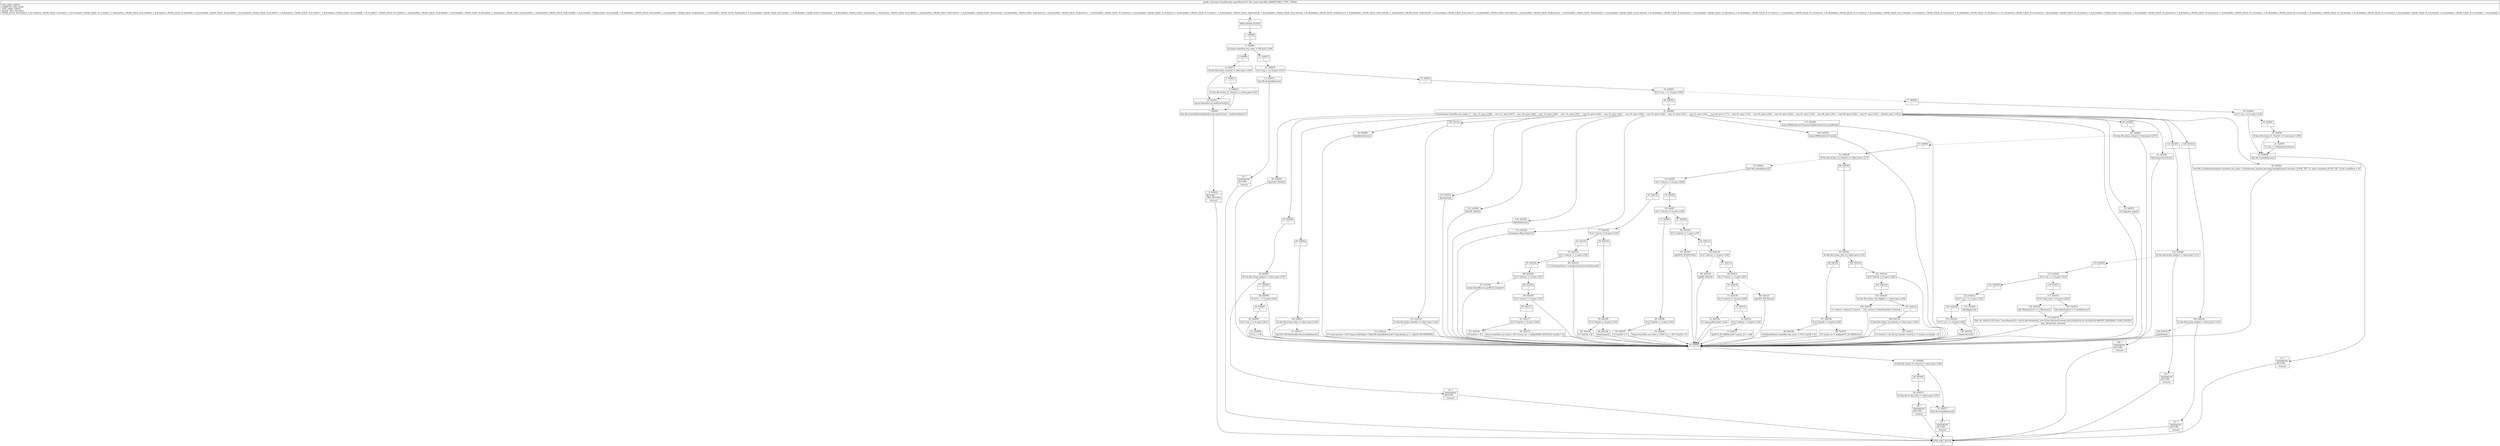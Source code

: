 digraph "CFG formain.GameRun.key_gameRun()V" {
Node_0 [shape=record,label="{0\:\ ?|MTH_ENTER_BLOCK\l|l}"];
Node_1 [shape=record,label="{1\:\ 0x0000|l}"];
Node_2 [shape=record,label="{2\:\ 0x0009|lif (main.GameRun.run_state != 98) goto L149l}"];
Node_3 [shape=record,label="{3\:\ 0x000b|l}"];
Node_4 [shape=record,label="{4\:\ 0x0013|lif (dm.Ms.i().key_Num0() != false) goto L146l}"];
Node_5 [shape=record,label="{5\:\ 0x0015|l}"];
Node_6 [shape=record,label="{6\:\ 0x001d|lif (dm.Ms.i().key_S1_Num5() == false) goto L147l}"];
Node_7 [shape=record,label="{7\:\ 0x0024|ldm.Ms.i().keyRelease()landroid.util.Log.d(\"soars\", \"doShowNotify2\")l}"];
Node_8 [shape=record,label="{8\:\ 0x0032|RETURN\lORIG_RETURN\l|lreturnl}"];
Node_9 [shape=record,label="{9\:\ ?|MTH_EXIT_BLOCK\l|l}"];
Node_10 [shape=record,label="{10\:\ 0x001f|lmain.GameRun.mc.doShowNotify()l}"];
Node_11 [shape=record,label="{11\:\ 0x0033|l}"];
Node_12 [shape=record,label="{12\:\ 0x0035|lif (r7.say_c \<= 0) goto L152l}"];
Node_13 [shape=record,label="{13\:\ 0x0037|ldm.Ms.i().keyRelease()l}"];
Node_14 [shape=record,label="{14\:\ ?|SYNTHETIC\lRETURN\l|lreturnl}"];
Node_15 [shape=record,label="{15\:\ 0x003f|l}"];
Node_16 [shape=record,label="{16\:\ 0x0041|lif (r7.say_c \>= 0) goto L160l}"];
Node_17 [shape=record,label="{17\:\ 0x0043|l}"];
Node_18 [shape=record,label="{18\:\ 0x0045|lif (r7.say_s != 0) goto L159l}"];
Node_19 [shape=record,label="{19\:\ 0x0047|l}"];
Node_20 [shape=record,label="{20\:\ 0x004f|lif (dm.Ms.i().key_S1_Num5() == false) goto L159l}"];
Node_21 [shape=record,label="{21\:\ 0x0051|lr7.say_c = 0ldoSayOverSms()l}"];
Node_22 [shape=record,label="{22\:\ 0x0056|ldm.Ms.i().keyRelease()l}"];
Node_23 [shape=record,label="{23\:\ ?|SYNTHETIC\lRETURN\l|lreturnl}"];
Node_24 [shape=record,label="{24\:\ 0x005e|l}"];
Node_25 [shape=record,label="{25\:\ 0x0060|lswitch(main.GameRun.run_state) \{l    case \-31: goto L168;l    case \-21: goto L267;l    case \-20: goto L266;l    case \-15: goto L169;l    case \-10: goto L167;l    case 18: goto L264;l    case 25: goto L263;l    case 35: goto L244;l    case 50: goto L162;l    case 51: goto L241;l    case 52: goto L162;l    case 60: goto L177;l    case 61: goto L176;l    case 65: goto L259;l    case 66: goto L262;l    case 67: goto L178;l    case 68: goto L181;l    case 69: goto L265;l    case 97: goto L182;l    default: goto L162;l\}l}"];
Node_26 [shape=record,label="{26\:\ 0x0063|l}"];
Node_27 [shape=record,label="{27\:\ 0x006b|lif (dm.Ms.i().key_S1_Num5() != false) goto L166l}"];
Node_28 [shape=record,label="{28\:\ 0x006d|l}"];
Node_29 [shape=record,label="{29\:\ 0x0075|lif (dm.Ms.i().key_S2() == false) goto L270l}"];
Node_30 [shape=record,label="{30\:\ ?|SYNTHETIC\lRETURN\l|lreturnl}"];
Node_31 [shape=record,label="{31\:\ 0x0077|ldm.Ms.i().keyRelease()l}"];
Node_32 [shape=record,label="{32\:\ ?|SYNTHETIC\lRETURN\l|lreturnl}"];
Node_33 [shape=record,label="{33\:\ 0x007f|lr7.map.key_map()l}"];
Node_34 [shape=record,label="{34\:\ 0x0085|lkeyBattleState()l}"];
Node_35 [shape=record,label="{35\:\ 0x0089|l}"];
Node_36 [shape=record,label="{36\:\ 0x0091|lif (dm.Ms.i().key_delay() != false) goto L272l}"];
Node_37 [shape=record,label="{37\:\ 0x0093|l}"];
Node_38 [shape=record,label="{38\:\ 0x0095|lif (r7.b_c != 1) goto L162l}"];
Node_39 [shape=record,label="{39\:\ 0x0097|l}"];
Node_40 [shape=record,label="{40\:\ 0x0099|lif (r7.say_s != 0) goto L162l}"];
Node_41 [shape=record,label="{41\:\ 0x009b|lr7.b_c = 0l}"];
Node_42 [shape=record,label="{42\:\ ?|SYNTHETIC\lRETURN\l|lreturnl}"];
Node_43 [shape=record,label="{43\:\ 0x009e|lkeyGameOver1(true)l}"];
Node_44 [shape=record,label="{44\:\ 0x00a2|ldm.Ms.i().keyRelease()lmain.GameRun.run_state = 61lsetAction_str(new java.lang.String[]\{main.Constants_H.POP_TXT_12, main.Constants_H.POP_TXT_13\})lr7.popMenu = 0l}"];
Node_45 [shape=record,label="{45\:\ 0x00bd|l}"];
Node_46 [shape=record,label="{46\:\ 0x00c5|lif (dm.Ms.i().key_S2() == false) goto L162l}"];
Node_47 [shape=record,label="{47\:\ 0x00c7|lgoLIST_INFO(false)ldm.Ms.i().keyRelease()l}"];
Node_48 [shape=record,label="{48\:\ 0x00d2|lkeyLIST_INFO()l}"];
Node_49 [shape=record,label="{49\:\ 0x00d6|l}"];
Node_50 [shape=record,label="{50\:\ 0x00de|lif (dm.Ms.i().key_delay() != false) goto L273l}"];
Node_51 [shape=record,label="{51\:\ 0x00e0|l}"];
Node_52 [shape=record,label="{52\:\ 0x00e8|lif (dm.Ms.i().key_S1_Num5() == false) goto L227l}"];
Node_53 [shape=record,label="{53\:\ 0x00ea|ldm.Ms.i().keyRelease()l}"];
Node_54 [shape=record,label="{54\:\ 0x00f3|lif (r7.selectx != 0) goto L209l}"];
Node_55 [shape=record,label="{55\:\ 0x00f5|l}"];
Node_56 [shape=record,label="{56\:\ 0x00f7|lif (r7.selecty != 0) goto L194l}"];
Node_57 [shape=record,label="{57\:\ 0x00f9|l}"];
Node_58 [shape=record,label="{58\:\ 0x00fb|lif (r7.buyOk != 1) goto L193l}"];
Node_59 [shape=record,label="{59\:\ 0x00fd|lmain.GameRun.run_state = 100lr7.b_c = 0lr7.buyOk = 0l}"];
Node_60 [shape=record,label="{60\:\ 0x0107|lr7.buyOk = 1l}"];
Node_61 [shape=record,label="{61\:\ 0x010b|l}"];
Node_62 [shape=record,label="{62\:\ 0x010d|lif (r7.selecty != 1) goto L197l}"];
Node_63 [shape=record,label="{63\:\ 0x010f|lgoVIEW_MONSTER()l}"];
Node_64 [shape=record,label="{64\:\ 0x0114|l}"];
Node_65 [shape=record,label="{65\:\ 0x0116|lif (r7.selecty != 2) goto L200l}"];
Node_66 [shape=record,label="{66\:\ 0x0118|lgoMY_BAG(0)l}"];
Node_67 [shape=record,label="{67\:\ 0x011d|l}"];
Node_68 [shape=record,label="{68\:\ 0x011f|lif (r7.selecty != 3) goto L203l}"];
Node_69 [shape=record,label="{69\:\ 0x0121|lgoLIST_INFO(true)l}"];
Node_70 [shape=record,label="{70\:\ 0x0126|l}"];
Node_71 [shape=record,label="{71\:\ 0x0129|lif (r7.selecty != 4) goto L206l}"];
Node_72 [shape=record,label="{72\:\ 0x012b|lr7.map.goMission(0, true)l}"];
Node_73 [shape=record,label="{73\:\ 0x0132|l}"];
Node_74 [shape=record,label="{74\:\ 0x0135|lif (r7.selecty != 5) goto L162l}"];
Node_75 [shape=record,label="{75\:\ 0x0137|lgoRUN_IN_MAP(true)lr7.action_str = nulll}"];
Node_76 [shape=record,label="{76\:\ 0x013e|l}"];
Node_77 [shape=record,label="{77\:\ 0x0140|lif (r7.selecty != 0) goto L215l}"];
Node_78 [shape=record,label="{78\:\ 0x0142|l}"];
Node_79 [shape=record,label="{79\:\ 0x0144|lif (r7.buyOk != 2) goto L214l}"];
Node_80 [shape=record,label="{80\:\ 0x0146|lloadGame()l}"];
Node_81 [shape=record,label="{81\:\ 0x014b|lr7.buyOk = 2l}"];
Node_82 [shape=record,label="{82\:\ 0x014f|l}"];
Node_83 [shape=record,label="{83\:\ 0x0151|lif (r7.selecty != 1) goto L218l}"];
Node_84 [shape=record,label="{84\:\ 0x0153|lr7.isChangeSound = trueldm.Sound.i().keyVolume(0)l}"];
Node_85 [shape=record,label="{85\:\ 0x0162|l}"];
Node_86 [shape=record,label="{86\:\ 0x0164|lif (r7.selecty != 2) goto L221l}"];
Node_87 [shape=record,label="{87\:\ 0x0166|lmain.GameRun.mc.goHELP_dialog(1)l}"];
Node_88 [shape=record,label="{88\:\ 0x016d|l}"];
Node_89 [shape=record,label="{89\:\ 0x016f|lif (r7.selecty != 3) goto L162l}"];
Node_90 [shape=record,label="{90\:\ 0x0171|l}"];
Node_91 [shape=record,label="{91\:\ 0x0173|lif (r7.buyOk != 3) goto L226l}"];
Node_92 [shape=record,label="{92\:\ 0x0175|lmain.GameRun.run_state = 0lr7.action_str = nulllgoMAIN_MENU()lr7.buyOk = 0l}"];
Node_93 [shape=record,label="{93\:\ 0x0180|lr7.buyOk = 3l}"];
Node_94 [shape=record,label="{94\:\ 0x0184|l}"];
Node_95 [shape=record,label="{95\:\ 0x018c|lif (dm.Ms.i().key_S2() == false) goto L233l}"];
Node_96 [shape=record,label="{96\:\ 0x018e|l}"];
Node_97 [shape=record,label="{97\:\ 0x0190|lif (r7.buyOk != 0) goto L232l}"];
Node_98 [shape=record,label="{98\:\ 0x0192|lr7.action_str = nulllgoRUN_IN_MAP(true)l}"];
Node_99 [shape=record,label="{99\:\ 0x0199|ldoPaint(0)lmain.GameRun.run_state = 97lr7.buyOk = 0l}"];
Node_100 [shape=record,label="{100\:\ 0x01a4|l}"];
Node_101 [shape=record,label="{101\:\ 0x01a6|lif (r7.buyOk != 0) goto L162l}"];
Node_102 [shape=record,label="{102\:\ 0x01a8|l}"];
Node_103 [shape=record,label="{103\:\ 0x01b0|lif (dm.Ms.i().key_Left_Right() == false) goto L238l}"];
Node_104 [shape=record,label="{104\:\ 0x01b2|lr7.selectx = (byte) (r7.selectx ^ 1)lr7.selecty = 0lsetPauseS(r7.selectx)l}"];
Node_105 [shape=record,label="{105\:\ 0x01c2|l}"];
Node_106 [shape=record,label="{106\:\ 0x01ca|lif (dm.Ms.i().key_Up_Down() == false) goto L162l}"];
Node_107 [shape=record,label="{107\:\ 0x01cc|lr7.selecty = dm.Ms.i().select(r7.selecty, 0, r7.action_str.length \- 1)l}"];
Node_108 [shape=record,label="{108\:\ ?|SYNTHETIC\lRETURN\l|lreturnl}"];
Node_109 [shape=record,label="{109\:\ 0x01de|l}"];
Node_110 [shape=record,label="{110\:\ 0x01e6|lif (dm.Ms.i().key_Num0() == false) goto L162l}"];
Node_111 [shape=record,label="{111\:\ 0x01e8|lr7.map.my.state = 0lr7.map.eventGoing = 2ldm.Ms.i().keyRelease()lr7.map.dialog_no = \-1lgoGO_RUNINMAP()l}"];
Node_112 [shape=record,label="{112\:\ 0x0203|l}"];
Node_113 [shape=record,label="{113\:\ 0x020b|lif (dm.Ms.i().key_delay() != false) goto L274l}"];
Node_114 [shape=record,label="{114\:\ 0x020d|l}"];
Node_115 [shape=record,label="{115\:\ 0x020f|lif (r7.cur_c != 0) goto L253l}"];
Node_116 [shape=record,label="{116\:\ 0x0211|l}"];
Node_117 [shape=record,label="{117\:\ 0x0214|lif (r7.mini_state != 6) goto L252l}"];
Node_118 [shape=record,label="{118\:\ 0x0216|ldm.Monster[] r0 = r7.cMonstersl}"];
Node_119 [shape=record,label="{119\:\ 0x0218|PHI: r0l  0x0218: PHI (r0v17 dm.Monster[]) = (r0v16 dm.Monster[]), (r0v18 dm.Monster[]) binds: [B:120:0x021d, B:118:0x0216] A[DONT_GENERATE, DONT_INLINE]\l|lkey_MONSTER_LIST(r0)l}"];
Node_120 [shape=record,label="{120\:\ 0x021d|ldm.Monster[] r0 = r7.myMonstersl}"];
Node_121 [shape=record,label="{121\:\ 0x0220|l}"];
Node_122 [shape=record,label="{122\:\ 0x0222|lif (r7.cur_c != 1) goto L256l}"];
Node_123 [shape=record,label="{123\:\ 0x0224|lkeyMagicUI()l}"];
Node_124 [shape=record,label="{124\:\ 0x0229|l}"];
Node_125 [shape=record,label="{125\:\ 0x022b|lif (r7.cur_c != 2) goto L162l}"];
Node_126 [shape=record,label="{126\:\ 0x022d|lkeyEvolveUI()l}"];
Node_127 [shape=record,label="{127\:\ ?|SYNTHETIC\lRETURN\l|lreturnl}"];
Node_128 [shape=record,label="{128\:\ 0x0232|l}"];
Node_129 [shape=record,label="{129\:\ 0x023a|lif (dm.Ms.i().key_delay() != false) goto L275l}"];
Node_130 [shape=record,label="{130\:\ 0x023c|lpopState()l}"];
Node_131 [shape=record,label="{131\:\ ?|SYNTHETIC\lRETURN\l|lreturnl}"];
Node_132 [shape=record,label="{132\:\ 0x0241|lkeyNidus()l}"];
Node_133 [shape=record,label="{133\:\ 0x0246|lkeyMY_BAG()l}"];
Node_134 [shape=record,label="{134\:\ 0x024b|lkeyBuyItem()l}"];
Node_135 [shape=record,label="{135\:\ 0x0250|lminigame.Mg.i().key(r7)l}"];
Node_136 [shape=record,label="{136\:\ 0x0259|lmain.SMSSender.i(r7).key()l}"];
Node_137 [shape=record,label="{137\:\ 0x0262|lmain.SMSSender.i(r7).keyLevel()ldm.Sound.i().soundStop()l}"];
MethodNode[shape=record,label="{public void main.GameRun.key_gameRun((r7v0 'this' main.GameRun A[IMMUTABLE_TYPE, THIS]))  | USE_LINES_HINTS\lCOMPUTE_POST_DOM\lTYPE_VARS: EMPTY\lINLINE_NOT_NEEDED\lCROSS_EDGE: B:6:0x001d \-\> B:7:0x0024, CROSS_EDGE: B:4:0x0013 \-\> B:10:0x001f, CROSS_EDGE: B:13:0x0037 \-\> B:8:0x0032, CROSS_EDGE: B:22:0x0056 \-\> B:8:0x0032, CROSS_EDGE: B:20:0x004f \-\> B:22:0x0056, CROSS_EDGE: B:18:0x0045 \-\> B:22:0x0056, CROSS_EDGE: B:29:0x0075 \-\> B:8:0x0032, CROSS_EDGE: B:31:0x0077 \-\> B:8:0x0032, CROSS_EDGE: B:27:0x006b \-\> B:31:0x0077, CROSS_EDGE: B:33:0x007f \-\> B:26:0x0063, CROSS_EDGE: B:34:0x0085 \-\> B:26:0x0063, CROSS_EDGE: B:36:0x0091 \-\> B:8:0x0032, CROSS_EDGE: B:38:0x0095 \-\> B:26:0x0063, CROSS_EDGE: B:40:0x0099 \-\> B:26:0x0063, CROSS_EDGE: B:41:0x009b \-\> B:26:0x0063, CROSS_EDGE: B:43:0x009e \-\> B:26:0x0063, CROSS_EDGE: B:44:0x00a2 \-\> B:26:0x0063, CROSS_EDGE: B:46:0x00c5 \-\> B:26:0x0063, CROSS_EDGE: B:47:0x00c7 \-\> B:26:0x0063, CROSS_EDGE: B:48:0x00d2 \-\> B:26:0x0063, CROSS_EDGE: B:50:0x00de \-\> B:8:0x0032, CROSS_EDGE: B:59:0x00fd \-\> B:26:0x0063, CROSS_EDGE: B:60:0x0107 \-\> B:26:0x0063, CROSS_EDGE: B:63:0x010f \-\> B:26:0x0063, CROSS_EDGE: B:66:0x0118 \-\> B:26:0x0063, CROSS_EDGE: B:69:0x0121 \-\> B:26:0x0063, CROSS_EDGE: B:72:0x012b \-\> B:26:0x0063, CROSS_EDGE: B:74:0x0135 \-\> B:26:0x0063, CROSS_EDGE: B:75:0x0137 \-\> B:26:0x0063, CROSS_EDGE: B:80:0x0146 \-\> B:26:0x0063, CROSS_EDGE: B:81:0x014b \-\> B:26:0x0063, CROSS_EDGE: B:84:0x0153 \-\> B:26:0x0063, CROSS_EDGE: B:87:0x0166 \-\> B:26:0x0063, CROSS_EDGE: B:89:0x016f \-\> B:26:0x0063, CROSS_EDGE: B:92:0x0175 \-\> B:26:0x0063, CROSS_EDGE: B:93:0x0180 \-\> B:26:0x0063, CROSS_EDGE: B:98:0x0192 \-\> B:26:0x0063, CROSS_EDGE: B:99:0x0199 \-\> B:26:0x0063, CROSS_EDGE: B:101:0x01a6 \-\> B:26:0x0063, CROSS_EDGE: B:104:0x01b2 \-\> B:26:0x0063, CROSS_EDGE: B:106:0x01ca \-\> B:26:0x0063, CROSS_EDGE: B:107:0x01cc \-\> B:26:0x0063, CROSS_EDGE: B:110:0x01e6 \-\> B:26:0x0063, CROSS_EDGE: B:111:0x01e8 \-\> B:26:0x0063, CROSS_EDGE: B:113:0x020b \-\> B:8:0x0032, CROSS_EDGE: B:119:0x0218 \-\> B:26:0x0063, CROSS_EDGE: B:120:0x021d \-\> B:119:0x0218, CROSS_EDGE: B:123:0x0224 \-\> B:26:0x0063, CROSS_EDGE: B:125:0x022b \-\> B:26:0x0063, CROSS_EDGE: B:126:0x022d \-\> B:26:0x0063, CROSS_EDGE: B:129:0x023a \-\> B:8:0x0032, CROSS_EDGE: B:130:0x023c \-\> B:26:0x0063, CROSS_EDGE: B:132:0x0241 \-\> B:26:0x0063, CROSS_EDGE: B:133:0x0246 \-\> B:26:0x0063, CROSS_EDGE: B:134:0x024b \-\> B:26:0x0063, CROSS_EDGE: B:135:0x0250 \-\> B:26:0x0063, CROSS_EDGE: B:136:0x0259 \-\> B:26:0x0063, CROSS_EDGE: B:137:0x0262 \-\> B:26:0x0063\l}"];
MethodNode -> Node_0;
Node_0 -> Node_1;
Node_1 -> Node_2;
Node_2 -> Node_3[style=dashed];
Node_2 -> Node_11;
Node_3 -> Node_4;
Node_4 -> Node_5[style=dashed];
Node_4 -> Node_10;
Node_5 -> Node_6;
Node_6 -> Node_10[style=dashed];
Node_6 -> Node_7;
Node_7 -> Node_8;
Node_8 -> Node_9;
Node_10 -> Node_7;
Node_11 -> Node_12;
Node_12 -> Node_13[style=dashed];
Node_12 -> Node_15;
Node_13 -> Node_14;
Node_14 -> Node_9;
Node_15 -> Node_16;
Node_16 -> Node_17[style=dashed];
Node_16 -> Node_24;
Node_17 -> Node_18;
Node_18 -> Node_19[style=dashed];
Node_18 -> Node_22;
Node_19 -> Node_20;
Node_20 -> Node_21[style=dashed];
Node_20 -> Node_22;
Node_21 -> Node_22;
Node_22 -> Node_23;
Node_23 -> Node_9;
Node_24 -> Node_25;
Node_25 -> Node_26;
Node_25 -> Node_33;
Node_25 -> Node_34;
Node_25 -> Node_35;
Node_25 -> Node_43;
Node_25 -> Node_44;
Node_25 -> Node_45;
Node_25 -> Node_48;
Node_25 -> Node_49;
Node_25 -> Node_109;
Node_25 -> Node_112;
Node_25 -> Node_128;
Node_25 -> Node_132;
Node_25 -> Node_133;
Node_25 -> Node_134;
Node_25 -> Node_135;
Node_25 -> Node_136;
Node_25 -> Node_137;
Node_26 -> Node_27;
Node_27 -> Node_28[style=dashed];
Node_27 -> Node_31;
Node_28 -> Node_29;
Node_29 -> Node_31[style=dashed];
Node_29 -> Node_30;
Node_30 -> Node_9;
Node_31 -> Node_32;
Node_32 -> Node_9;
Node_33 -> Node_26;
Node_34 -> Node_26;
Node_35 -> Node_36;
Node_36 -> Node_37[style=dashed];
Node_36 -> Node_42;
Node_37 -> Node_38;
Node_38 -> Node_26;
Node_38 -> Node_39[style=dashed];
Node_39 -> Node_40;
Node_40 -> Node_26;
Node_40 -> Node_41[style=dashed];
Node_41 -> Node_26;
Node_42 -> Node_9;
Node_43 -> Node_26;
Node_44 -> Node_26;
Node_45 -> Node_46;
Node_46 -> Node_26;
Node_46 -> Node_47[style=dashed];
Node_47 -> Node_26;
Node_48 -> Node_26;
Node_49 -> Node_50;
Node_50 -> Node_51[style=dashed];
Node_50 -> Node_108;
Node_51 -> Node_52;
Node_52 -> Node_53[style=dashed];
Node_52 -> Node_94;
Node_53 -> Node_54;
Node_54 -> Node_55[style=dashed];
Node_54 -> Node_76;
Node_55 -> Node_56;
Node_56 -> Node_57[style=dashed];
Node_56 -> Node_61;
Node_57 -> Node_58;
Node_58 -> Node_59[style=dashed];
Node_58 -> Node_60;
Node_59 -> Node_26;
Node_60 -> Node_26;
Node_61 -> Node_62;
Node_62 -> Node_63[style=dashed];
Node_62 -> Node_64;
Node_63 -> Node_26;
Node_64 -> Node_65;
Node_65 -> Node_66[style=dashed];
Node_65 -> Node_67;
Node_66 -> Node_26;
Node_67 -> Node_68;
Node_68 -> Node_69[style=dashed];
Node_68 -> Node_70;
Node_69 -> Node_26;
Node_70 -> Node_71;
Node_71 -> Node_72[style=dashed];
Node_71 -> Node_73;
Node_72 -> Node_26;
Node_73 -> Node_74;
Node_74 -> Node_26;
Node_74 -> Node_75[style=dashed];
Node_75 -> Node_26;
Node_76 -> Node_77;
Node_77 -> Node_78[style=dashed];
Node_77 -> Node_82;
Node_78 -> Node_79;
Node_79 -> Node_80[style=dashed];
Node_79 -> Node_81;
Node_80 -> Node_26;
Node_81 -> Node_26;
Node_82 -> Node_83;
Node_83 -> Node_84[style=dashed];
Node_83 -> Node_85;
Node_84 -> Node_26;
Node_85 -> Node_86;
Node_86 -> Node_87[style=dashed];
Node_86 -> Node_88;
Node_87 -> Node_26;
Node_88 -> Node_89;
Node_89 -> Node_26;
Node_89 -> Node_90[style=dashed];
Node_90 -> Node_91;
Node_91 -> Node_92[style=dashed];
Node_91 -> Node_93;
Node_92 -> Node_26;
Node_93 -> Node_26;
Node_94 -> Node_95;
Node_95 -> Node_96[style=dashed];
Node_95 -> Node_100;
Node_96 -> Node_97;
Node_97 -> Node_98[style=dashed];
Node_97 -> Node_99;
Node_98 -> Node_26;
Node_99 -> Node_26;
Node_100 -> Node_101;
Node_101 -> Node_26;
Node_101 -> Node_102[style=dashed];
Node_102 -> Node_103;
Node_103 -> Node_104[style=dashed];
Node_103 -> Node_105;
Node_104 -> Node_26;
Node_105 -> Node_106;
Node_106 -> Node_26;
Node_106 -> Node_107[style=dashed];
Node_107 -> Node_26;
Node_108 -> Node_9;
Node_109 -> Node_110;
Node_110 -> Node_26;
Node_110 -> Node_111[style=dashed];
Node_111 -> Node_26;
Node_112 -> Node_113;
Node_113 -> Node_114[style=dashed];
Node_113 -> Node_127;
Node_114 -> Node_115;
Node_115 -> Node_116[style=dashed];
Node_115 -> Node_121;
Node_116 -> Node_117;
Node_117 -> Node_118[style=dashed];
Node_117 -> Node_120;
Node_118 -> Node_119;
Node_119 -> Node_26;
Node_120 -> Node_119;
Node_121 -> Node_122;
Node_122 -> Node_123[style=dashed];
Node_122 -> Node_124;
Node_123 -> Node_26;
Node_124 -> Node_125;
Node_125 -> Node_26;
Node_125 -> Node_126[style=dashed];
Node_126 -> Node_26;
Node_127 -> Node_9;
Node_128 -> Node_129;
Node_129 -> Node_130[style=dashed];
Node_129 -> Node_131;
Node_130 -> Node_26;
Node_131 -> Node_9;
Node_132 -> Node_26;
Node_133 -> Node_26;
Node_134 -> Node_26;
Node_135 -> Node_26;
Node_136 -> Node_26;
Node_137 -> Node_26;
}

